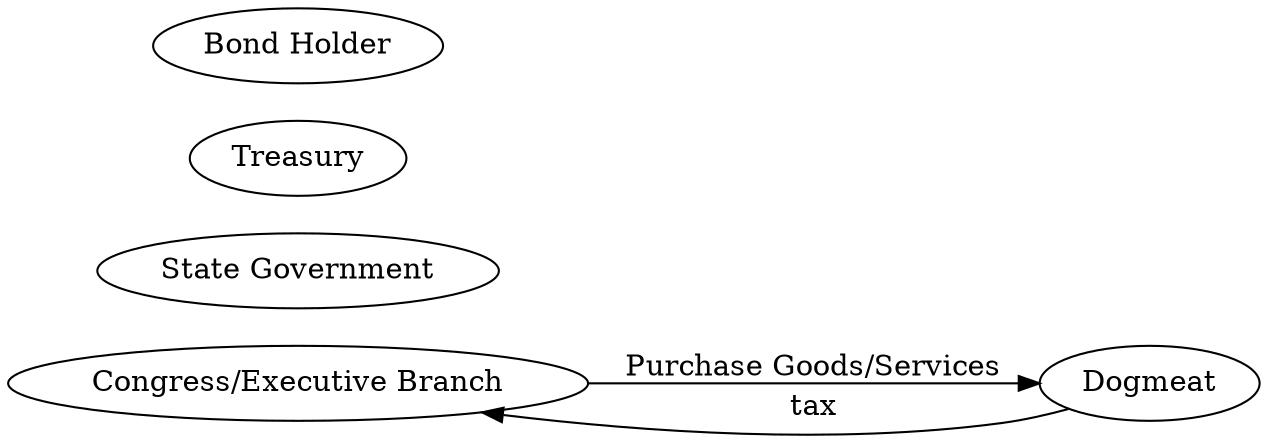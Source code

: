 digraph moof {
rankdir="LR";

fed_gvt [label = "Congress/Executive Branch"]

state_gvt [label ="State Government"]

treasury [label = "Treasury"]

bond_holder [label = "Bond Holder"]

person [label = "Dogmeat"]

fed_gvt -> person [label = "Purchase Goods/Services"];

person -> fed_gvt [label = "tax"];
}